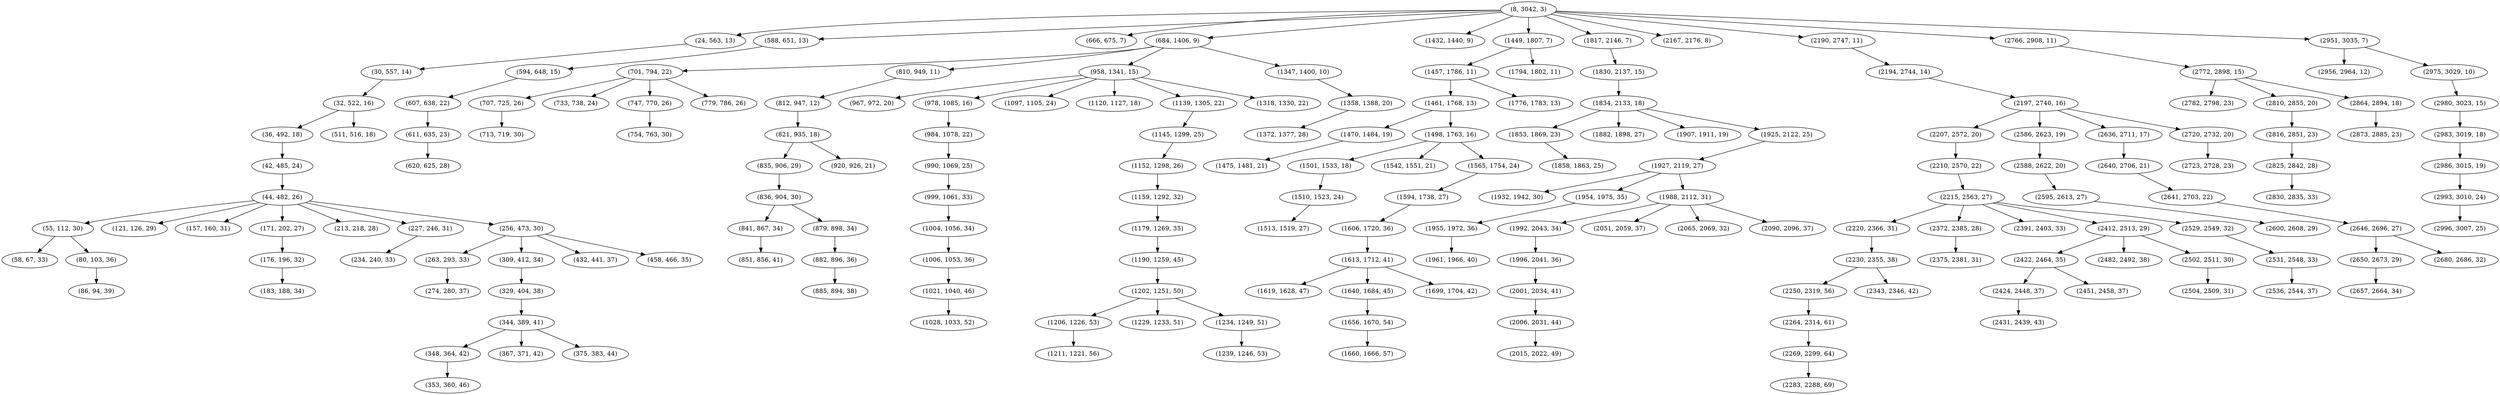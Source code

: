 digraph tree {
    "(8, 3042, 3)";
    "(24, 563, 13)";
    "(30, 557, 14)";
    "(32, 522, 16)";
    "(36, 492, 18)";
    "(42, 485, 24)";
    "(44, 482, 26)";
    "(55, 112, 30)";
    "(58, 67, 33)";
    "(80, 103, 36)";
    "(86, 94, 39)";
    "(121, 126, 29)";
    "(157, 160, 31)";
    "(171, 202, 27)";
    "(176, 196, 32)";
    "(183, 188, 34)";
    "(213, 218, 28)";
    "(227, 246, 31)";
    "(234, 240, 33)";
    "(256, 473, 30)";
    "(263, 293, 33)";
    "(274, 280, 37)";
    "(309, 412, 34)";
    "(329, 404, 38)";
    "(344, 389, 41)";
    "(348, 364, 42)";
    "(353, 360, 46)";
    "(367, 371, 42)";
    "(375, 383, 44)";
    "(432, 441, 37)";
    "(458, 466, 35)";
    "(511, 516, 18)";
    "(588, 651, 13)";
    "(594, 648, 15)";
    "(607, 638, 22)";
    "(611, 635, 23)";
    "(620, 625, 28)";
    "(666, 675, 7)";
    "(684, 1406, 9)";
    "(701, 794, 22)";
    "(707, 725, 26)";
    "(713, 719, 30)";
    "(733, 738, 24)";
    "(747, 770, 26)";
    "(754, 763, 30)";
    "(779, 786, 26)";
    "(810, 949, 11)";
    "(812, 947, 12)";
    "(821, 935, 18)";
    "(835, 906, 29)";
    "(836, 904, 30)";
    "(841, 867, 34)";
    "(851, 856, 41)";
    "(879, 898, 34)";
    "(882, 896, 36)";
    "(885, 894, 38)";
    "(920, 926, 21)";
    "(958, 1341, 15)";
    "(967, 972, 20)";
    "(978, 1085, 16)";
    "(984, 1078, 22)";
    "(990, 1069, 25)";
    "(999, 1061, 33)";
    "(1004, 1056, 34)";
    "(1006, 1053, 36)";
    "(1021, 1040, 46)";
    "(1028, 1033, 52)";
    "(1097, 1105, 24)";
    "(1120, 1127, 18)";
    "(1139, 1305, 22)";
    "(1145, 1299, 25)";
    "(1152, 1298, 26)";
    "(1159, 1292, 32)";
    "(1179, 1269, 35)";
    "(1190, 1259, 45)";
    "(1202, 1251, 50)";
    "(1206, 1226, 53)";
    "(1211, 1221, 56)";
    "(1229, 1233, 51)";
    "(1234, 1249, 51)";
    "(1239, 1246, 53)";
    "(1318, 1330, 22)";
    "(1347, 1400, 10)";
    "(1358, 1388, 20)";
    "(1372, 1377, 28)";
    "(1432, 1440, 9)";
    "(1449, 1807, 7)";
    "(1457, 1786, 11)";
    "(1461, 1768, 13)";
    "(1470, 1484, 19)";
    "(1475, 1481, 21)";
    "(1498, 1763, 16)";
    "(1501, 1533, 18)";
    "(1510, 1523, 24)";
    "(1513, 1519, 27)";
    "(1542, 1551, 21)";
    "(1565, 1754, 24)";
    "(1594, 1738, 27)";
    "(1606, 1720, 36)";
    "(1613, 1712, 41)";
    "(1619, 1628, 47)";
    "(1640, 1684, 45)";
    "(1656, 1670, 54)";
    "(1660, 1666, 57)";
    "(1699, 1704, 42)";
    "(1776, 1783, 13)";
    "(1794, 1802, 11)";
    "(1817, 2146, 7)";
    "(1830, 2137, 15)";
    "(1834, 2133, 18)";
    "(1853, 1869, 23)";
    "(1858, 1863, 25)";
    "(1882, 1898, 27)";
    "(1907, 1911, 19)";
    "(1925, 2122, 25)";
    "(1927, 2119, 27)";
    "(1932, 1942, 30)";
    "(1954, 1975, 35)";
    "(1955, 1972, 36)";
    "(1961, 1966, 40)";
    "(1988, 2112, 31)";
    "(1992, 2043, 34)";
    "(1996, 2041, 36)";
    "(2001, 2034, 41)";
    "(2006, 2031, 44)";
    "(2015, 2022, 49)";
    "(2051, 2059, 37)";
    "(2065, 2069, 32)";
    "(2090, 2096, 37)";
    "(2167, 2176, 8)";
    "(2190, 2747, 11)";
    "(2194, 2744, 14)";
    "(2197, 2740, 16)";
    "(2207, 2572, 20)";
    "(2210, 2570, 22)";
    "(2215, 2563, 27)";
    "(2220, 2366, 31)";
    "(2230, 2355, 38)";
    "(2250, 2319, 56)";
    "(2264, 2314, 61)";
    "(2269, 2299, 64)";
    "(2283, 2288, 69)";
    "(2343, 2346, 42)";
    "(2372, 2385, 28)";
    "(2375, 2381, 31)";
    "(2391, 2403, 33)";
    "(2412, 2513, 29)";
    "(2422, 2464, 35)";
    "(2424, 2448, 37)";
    "(2431, 2439, 43)";
    "(2451, 2458, 37)";
    "(2482, 2492, 38)";
    "(2502, 2511, 30)";
    "(2504, 2509, 31)";
    "(2529, 2549, 32)";
    "(2531, 2548, 33)";
    "(2536, 2544, 37)";
    "(2586, 2623, 19)";
    "(2588, 2622, 20)";
    "(2595, 2613, 27)";
    "(2600, 2608, 29)";
    "(2636, 2711, 17)";
    "(2640, 2706, 21)";
    "(2641, 2703, 22)";
    "(2646, 2696, 27)";
    "(2650, 2673, 29)";
    "(2657, 2664, 34)";
    "(2680, 2686, 32)";
    "(2720, 2732, 20)";
    "(2723, 2728, 23)";
    "(2766, 2908, 11)";
    "(2772, 2898, 15)";
    "(2782, 2798, 23)";
    "(2810, 2855, 20)";
    "(2816, 2851, 23)";
    "(2825, 2842, 28)";
    "(2830, 2835, 33)";
    "(2864, 2894, 18)";
    "(2873, 2885, 23)";
    "(2951, 3035, 7)";
    "(2956, 2964, 12)";
    "(2975, 3029, 10)";
    "(2980, 3023, 15)";
    "(2983, 3019, 18)";
    "(2986, 3015, 19)";
    "(2993, 3010, 24)";
    "(2996, 3007, 25)";
    "(8, 3042, 3)" -> "(24, 563, 13)";
    "(8, 3042, 3)" -> "(588, 651, 13)";
    "(8, 3042, 3)" -> "(666, 675, 7)";
    "(8, 3042, 3)" -> "(684, 1406, 9)";
    "(8, 3042, 3)" -> "(1432, 1440, 9)";
    "(8, 3042, 3)" -> "(1449, 1807, 7)";
    "(8, 3042, 3)" -> "(1817, 2146, 7)";
    "(8, 3042, 3)" -> "(2167, 2176, 8)";
    "(8, 3042, 3)" -> "(2190, 2747, 11)";
    "(8, 3042, 3)" -> "(2766, 2908, 11)";
    "(8, 3042, 3)" -> "(2951, 3035, 7)";
    "(24, 563, 13)" -> "(30, 557, 14)";
    "(30, 557, 14)" -> "(32, 522, 16)";
    "(32, 522, 16)" -> "(36, 492, 18)";
    "(32, 522, 16)" -> "(511, 516, 18)";
    "(36, 492, 18)" -> "(42, 485, 24)";
    "(42, 485, 24)" -> "(44, 482, 26)";
    "(44, 482, 26)" -> "(55, 112, 30)";
    "(44, 482, 26)" -> "(121, 126, 29)";
    "(44, 482, 26)" -> "(157, 160, 31)";
    "(44, 482, 26)" -> "(171, 202, 27)";
    "(44, 482, 26)" -> "(213, 218, 28)";
    "(44, 482, 26)" -> "(227, 246, 31)";
    "(44, 482, 26)" -> "(256, 473, 30)";
    "(55, 112, 30)" -> "(58, 67, 33)";
    "(55, 112, 30)" -> "(80, 103, 36)";
    "(80, 103, 36)" -> "(86, 94, 39)";
    "(171, 202, 27)" -> "(176, 196, 32)";
    "(176, 196, 32)" -> "(183, 188, 34)";
    "(227, 246, 31)" -> "(234, 240, 33)";
    "(256, 473, 30)" -> "(263, 293, 33)";
    "(256, 473, 30)" -> "(309, 412, 34)";
    "(256, 473, 30)" -> "(432, 441, 37)";
    "(256, 473, 30)" -> "(458, 466, 35)";
    "(263, 293, 33)" -> "(274, 280, 37)";
    "(309, 412, 34)" -> "(329, 404, 38)";
    "(329, 404, 38)" -> "(344, 389, 41)";
    "(344, 389, 41)" -> "(348, 364, 42)";
    "(344, 389, 41)" -> "(367, 371, 42)";
    "(344, 389, 41)" -> "(375, 383, 44)";
    "(348, 364, 42)" -> "(353, 360, 46)";
    "(588, 651, 13)" -> "(594, 648, 15)";
    "(594, 648, 15)" -> "(607, 638, 22)";
    "(607, 638, 22)" -> "(611, 635, 23)";
    "(611, 635, 23)" -> "(620, 625, 28)";
    "(684, 1406, 9)" -> "(701, 794, 22)";
    "(684, 1406, 9)" -> "(810, 949, 11)";
    "(684, 1406, 9)" -> "(958, 1341, 15)";
    "(684, 1406, 9)" -> "(1347, 1400, 10)";
    "(701, 794, 22)" -> "(707, 725, 26)";
    "(701, 794, 22)" -> "(733, 738, 24)";
    "(701, 794, 22)" -> "(747, 770, 26)";
    "(701, 794, 22)" -> "(779, 786, 26)";
    "(707, 725, 26)" -> "(713, 719, 30)";
    "(747, 770, 26)" -> "(754, 763, 30)";
    "(810, 949, 11)" -> "(812, 947, 12)";
    "(812, 947, 12)" -> "(821, 935, 18)";
    "(821, 935, 18)" -> "(835, 906, 29)";
    "(821, 935, 18)" -> "(920, 926, 21)";
    "(835, 906, 29)" -> "(836, 904, 30)";
    "(836, 904, 30)" -> "(841, 867, 34)";
    "(836, 904, 30)" -> "(879, 898, 34)";
    "(841, 867, 34)" -> "(851, 856, 41)";
    "(879, 898, 34)" -> "(882, 896, 36)";
    "(882, 896, 36)" -> "(885, 894, 38)";
    "(958, 1341, 15)" -> "(967, 972, 20)";
    "(958, 1341, 15)" -> "(978, 1085, 16)";
    "(958, 1341, 15)" -> "(1097, 1105, 24)";
    "(958, 1341, 15)" -> "(1120, 1127, 18)";
    "(958, 1341, 15)" -> "(1139, 1305, 22)";
    "(958, 1341, 15)" -> "(1318, 1330, 22)";
    "(978, 1085, 16)" -> "(984, 1078, 22)";
    "(984, 1078, 22)" -> "(990, 1069, 25)";
    "(990, 1069, 25)" -> "(999, 1061, 33)";
    "(999, 1061, 33)" -> "(1004, 1056, 34)";
    "(1004, 1056, 34)" -> "(1006, 1053, 36)";
    "(1006, 1053, 36)" -> "(1021, 1040, 46)";
    "(1021, 1040, 46)" -> "(1028, 1033, 52)";
    "(1139, 1305, 22)" -> "(1145, 1299, 25)";
    "(1145, 1299, 25)" -> "(1152, 1298, 26)";
    "(1152, 1298, 26)" -> "(1159, 1292, 32)";
    "(1159, 1292, 32)" -> "(1179, 1269, 35)";
    "(1179, 1269, 35)" -> "(1190, 1259, 45)";
    "(1190, 1259, 45)" -> "(1202, 1251, 50)";
    "(1202, 1251, 50)" -> "(1206, 1226, 53)";
    "(1202, 1251, 50)" -> "(1229, 1233, 51)";
    "(1202, 1251, 50)" -> "(1234, 1249, 51)";
    "(1206, 1226, 53)" -> "(1211, 1221, 56)";
    "(1234, 1249, 51)" -> "(1239, 1246, 53)";
    "(1347, 1400, 10)" -> "(1358, 1388, 20)";
    "(1358, 1388, 20)" -> "(1372, 1377, 28)";
    "(1449, 1807, 7)" -> "(1457, 1786, 11)";
    "(1449, 1807, 7)" -> "(1794, 1802, 11)";
    "(1457, 1786, 11)" -> "(1461, 1768, 13)";
    "(1457, 1786, 11)" -> "(1776, 1783, 13)";
    "(1461, 1768, 13)" -> "(1470, 1484, 19)";
    "(1461, 1768, 13)" -> "(1498, 1763, 16)";
    "(1470, 1484, 19)" -> "(1475, 1481, 21)";
    "(1498, 1763, 16)" -> "(1501, 1533, 18)";
    "(1498, 1763, 16)" -> "(1542, 1551, 21)";
    "(1498, 1763, 16)" -> "(1565, 1754, 24)";
    "(1501, 1533, 18)" -> "(1510, 1523, 24)";
    "(1510, 1523, 24)" -> "(1513, 1519, 27)";
    "(1565, 1754, 24)" -> "(1594, 1738, 27)";
    "(1594, 1738, 27)" -> "(1606, 1720, 36)";
    "(1606, 1720, 36)" -> "(1613, 1712, 41)";
    "(1613, 1712, 41)" -> "(1619, 1628, 47)";
    "(1613, 1712, 41)" -> "(1640, 1684, 45)";
    "(1613, 1712, 41)" -> "(1699, 1704, 42)";
    "(1640, 1684, 45)" -> "(1656, 1670, 54)";
    "(1656, 1670, 54)" -> "(1660, 1666, 57)";
    "(1817, 2146, 7)" -> "(1830, 2137, 15)";
    "(1830, 2137, 15)" -> "(1834, 2133, 18)";
    "(1834, 2133, 18)" -> "(1853, 1869, 23)";
    "(1834, 2133, 18)" -> "(1882, 1898, 27)";
    "(1834, 2133, 18)" -> "(1907, 1911, 19)";
    "(1834, 2133, 18)" -> "(1925, 2122, 25)";
    "(1853, 1869, 23)" -> "(1858, 1863, 25)";
    "(1925, 2122, 25)" -> "(1927, 2119, 27)";
    "(1927, 2119, 27)" -> "(1932, 1942, 30)";
    "(1927, 2119, 27)" -> "(1954, 1975, 35)";
    "(1927, 2119, 27)" -> "(1988, 2112, 31)";
    "(1954, 1975, 35)" -> "(1955, 1972, 36)";
    "(1955, 1972, 36)" -> "(1961, 1966, 40)";
    "(1988, 2112, 31)" -> "(1992, 2043, 34)";
    "(1988, 2112, 31)" -> "(2051, 2059, 37)";
    "(1988, 2112, 31)" -> "(2065, 2069, 32)";
    "(1988, 2112, 31)" -> "(2090, 2096, 37)";
    "(1992, 2043, 34)" -> "(1996, 2041, 36)";
    "(1996, 2041, 36)" -> "(2001, 2034, 41)";
    "(2001, 2034, 41)" -> "(2006, 2031, 44)";
    "(2006, 2031, 44)" -> "(2015, 2022, 49)";
    "(2190, 2747, 11)" -> "(2194, 2744, 14)";
    "(2194, 2744, 14)" -> "(2197, 2740, 16)";
    "(2197, 2740, 16)" -> "(2207, 2572, 20)";
    "(2197, 2740, 16)" -> "(2586, 2623, 19)";
    "(2197, 2740, 16)" -> "(2636, 2711, 17)";
    "(2197, 2740, 16)" -> "(2720, 2732, 20)";
    "(2207, 2572, 20)" -> "(2210, 2570, 22)";
    "(2210, 2570, 22)" -> "(2215, 2563, 27)";
    "(2215, 2563, 27)" -> "(2220, 2366, 31)";
    "(2215, 2563, 27)" -> "(2372, 2385, 28)";
    "(2215, 2563, 27)" -> "(2391, 2403, 33)";
    "(2215, 2563, 27)" -> "(2412, 2513, 29)";
    "(2215, 2563, 27)" -> "(2529, 2549, 32)";
    "(2220, 2366, 31)" -> "(2230, 2355, 38)";
    "(2230, 2355, 38)" -> "(2250, 2319, 56)";
    "(2230, 2355, 38)" -> "(2343, 2346, 42)";
    "(2250, 2319, 56)" -> "(2264, 2314, 61)";
    "(2264, 2314, 61)" -> "(2269, 2299, 64)";
    "(2269, 2299, 64)" -> "(2283, 2288, 69)";
    "(2372, 2385, 28)" -> "(2375, 2381, 31)";
    "(2412, 2513, 29)" -> "(2422, 2464, 35)";
    "(2412, 2513, 29)" -> "(2482, 2492, 38)";
    "(2412, 2513, 29)" -> "(2502, 2511, 30)";
    "(2422, 2464, 35)" -> "(2424, 2448, 37)";
    "(2422, 2464, 35)" -> "(2451, 2458, 37)";
    "(2424, 2448, 37)" -> "(2431, 2439, 43)";
    "(2502, 2511, 30)" -> "(2504, 2509, 31)";
    "(2529, 2549, 32)" -> "(2531, 2548, 33)";
    "(2531, 2548, 33)" -> "(2536, 2544, 37)";
    "(2586, 2623, 19)" -> "(2588, 2622, 20)";
    "(2588, 2622, 20)" -> "(2595, 2613, 27)";
    "(2595, 2613, 27)" -> "(2600, 2608, 29)";
    "(2636, 2711, 17)" -> "(2640, 2706, 21)";
    "(2640, 2706, 21)" -> "(2641, 2703, 22)";
    "(2641, 2703, 22)" -> "(2646, 2696, 27)";
    "(2646, 2696, 27)" -> "(2650, 2673, 29)";
    "(2646, 2696, 27)" -> "(2680, 2686, 32)";
    "(2650, 2673, 29)" -> "(2657, 2664, 34)";
    "(2720, 2732, 20)" -> "(2723, 2728, 23)";
    "(2766, 2908, 11)" -> "(2772, 2898, 15)";
    "(2772, 2898, 15)" -> "(2782, 2798, 23)";
    "(2772, 2898, 15)" -> "(2810, 2855, 20)";
    "(2772, 2898, 15)" -> "(2864, 2894, 18)";
    "(2810, 2855, 20)" -> "(2816, 2851, 23)";
    "(2816, 2851, 23)" -> "(2825, 2842, 28)";
    "(2825, 2842, 28)" -> "(2830, 2835, 33)";
    "(2864, 2894, 18)" -> "(2873, 2885, 23)";
    "(2951, 3035, 7)" -> "(2956, 2964, 12)";
    "(2951, 3035, 7)" -> "(2975, 3029, 10)";
    "(2975, 3029, 10)" -> "(2980, 3023, 15)";
    "(2980, 3023, 15)" -> "(2983, 3019, 18)";
    "(2983, 3019, 18)" -> "(2986, 3015, 19)";
    "(2986, 3015, 19)" -> "(2993, 3010, 24)";
    "(2993, 3010, 24)" -> "(2996, 3007, 25)";
}
